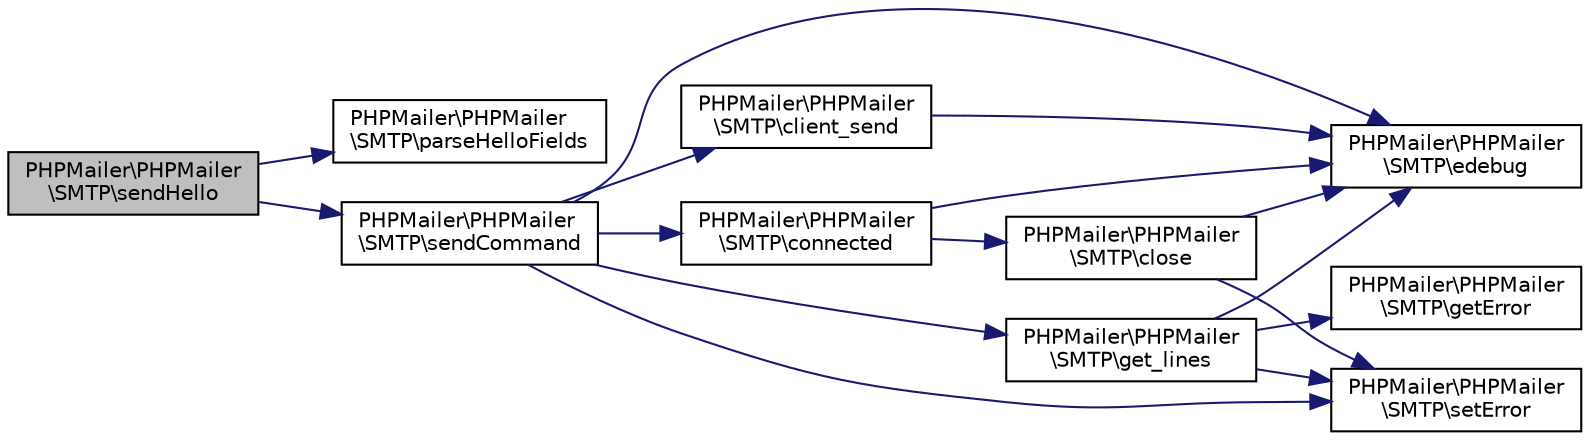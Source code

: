 digraph "PHPMailer\PHPMailer\SMTP\sendHello"
{
 // LATEX_PDF_SIZE
  edge [fontname="Helvetica",fontsize="10",labelfontname="Helvetica",labelfontsize="10"];
  node [fontname="Helvetica",fontsize="10",shape=record];
  rankdir="LR";
  Node1 [label="PHPMailer\\PHPMailer\l\\SMTP\\sendHello",height=0.2,width=0.4,color="black", fillcolor="grey75", style="filled", fontcolor="black",tooltip=" "];
  Node1 -> Node2 [color="midnightblue",fontsize="10",style="solid",fontname="Helvetica"];
  Node2 [label="PHPMailer\\PHPMailer\l\\SMTP\\parseHelloFields",height=0.2,width=0.4,color="black", fillcolor="white", style="filled",URL="$class_p_h_p_mailer_1_1_p_h_p_mailer_1_1_s_m_t_p.html#a1e37ec8121884138d43b236545a07ef6",tooltip=" "];
  Node1 -> Node3 [color="midnightblue",fontsize="10",style="solid",fontname="Helvetica"];
  Node3 [label="PHPMailer\\PHPMailer\l\\SMTP\\sendCommand",height=0.2,width=0.4,color="black", fillcolor="white", style="filled",URL="$class_p_h_p_mailer_1_1_p_h_p_mailer_1_1_s_m_t_p.html#a53c91201465acb8cf92fbfd77f5b169a",tooltip=" "];
  Node3 -> Node4 [color="midnightblue",fontsize="10",style="solid",fontname="Helvetica"];
  Node4 [label="PHPMailer\\PHPMailer\l\\SMTP\\client_send",height=0.2,width=0.4,color="black", fillcolor="white", style="filled",URL="$class_p_h_p_mailer_1_1_p_h_p_mailer_1_1_s_m_t_p.html#a63f42774132e8a1f6c6fa2b7da6a91b0",tooltip=" "];
  Node4 -> Node5 [color="midnightblue",fontsize="10",style="solid",fontname="Helvetica"];
  Node5 [label="PHPMailer\\PHPMailer\l\\SMTP\\edebug",height=0.2,width=0.4,color="black", fillcolor="white", style="filled",URL="$class_p_h_p_mailer_1_1_p_h_p_mailer_1_1_s_m_t_p.html#a428c75f1ab137d95c57567459f51e876",tooltip=" "];
  Node3 -> Node6 [color="midnightblue",fontsize="10",style="solid",fontname="Helvetica"];
  Node6 [label="PHPMailer\\PHPMailer\l\\SMTP\\connected",height=0.2,width=0.4,color="black", fillcolor="white", style="filled",URL="$class_p_h_p_mailer_1_1_p_h_p_mailer_1_1_s_m_t_p.html#ad61de5eca48890f8d121a3b9c9df2824",tooltip=" "];
  Node6 -> Node7 [color="midnightblue",fontsize="10",style="solid",fontname="Helvetica"];
  Node7 [label="PHPMailer\\PHPMailer\l\\SMTP\\close",height=0.2,width=0.4,color="black", fillcolor="white", style="filled",URL="$class_p_h_p_mailer_1_1_p_h_p_mailer_1_1_s_m_t_p.html#aff2f3ac922cccee840cf0965bdfb92e0",tooltip=" "];
  Node7 -> Node5 [color="midnightblue",fontsize="10",style="solid",fontname="Helvetica"];
  Node7 -> Node8 [color="midnightblue",fontsize="10",style="solid",fontname="Helvetica"];
  Node8 [label="PHPMailer\\PHPMailer\l\\SMTP\\setError",height=0.2,width=0.4,color="black", fillcolor="white", style="filled",URL="$class_p_h_p_mailer_1_1_p_h_p_mailer_1_1_s_m_t_p.html#af37a69128fef73b63bcbbe5ed1f1e89e",tooltip=" "];
  Node6 -> Node5 [color="midnightblue",fontsize="10",style="solid",fontname="Helvetica"];
  Node3 -> Node5 [color="midnightblue",fontsize="10",style="solid",fontname="Helvetica"];
  Node3 -> Node9 [color="midnightblue",fontsize="10",style="solid",fontname="Helvetica"];
  Node9 [label="PHPMailer\\PHPMailer\l\\SMTP\\get_lines",height=0.2,width=0.4,color="black", fillcolor="white", style="filled",URL="$class_p_h_p_mailer_1_1_p_h_p_mailer_1_1_s_m_t_p.html#af3814642674acf0fa2703269b41e502e",tooltip=" "];
  Node9 -> Node5 [color="midnightblue",fontsize="10",style="solid",fontname="Helvetica"];
  Node9 -> Node10 [color="midnightblue",fontsize="10",style="solid",fontname="Helvetica"];
  Node10 [label="PHPMailer\\PHPMailer\l\\SMTP\\getError",height=0.2,width=0.4,color="black", fillcolor="white", style="filled",URL="$class_p_h_p_mailer_1_1_p_h_p_mailer_1_1_s_m_t_p.html#a5af547028637c9305509faed022da8f5",tooltip=" "];
  Node9 -> Node8 [color="midnightblue",fontsize="10",style="solid",fontname="Helvetica"];
  Node3 -> Node8 [color="midnightblue",fontsize="10",style="solid",fontname="Helvetica"];
}
